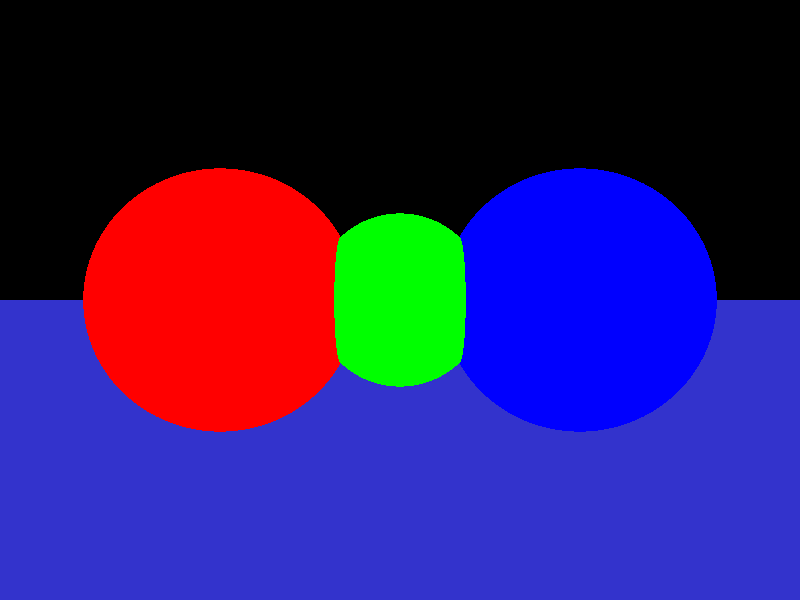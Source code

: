 //comment
camera {
    location  <0, 0, 14>
        up        <0,  1,  0>
        right     <1.33333, 0,  0>
        look_at   <0, 0, 0>
}


light_source {<-100, 100, 100> color rgb <1.5, 1.5, 1.5>}

sphere { <4, 0, 0>, 3
    pigment { color rgb <1.0, 0.0, 0.0, .4>}
    finish {ambient 0.2 diffuse 0.4 reflection 0.3 refraction 1.0 ior 1.33}
    translate <0, 0, 0>
}
sphere { <0, 0, 0>, 2
    pigment { color rgb <0.0, 1.0, 0.0, 0.5>}
    finish {ambient 0.2 diffuse 0.4 reflection 0.4 refraction 1.0 ior 1.66}
    translate <0, 0, 0>
}
sphere { <-4, 0, 0>, 3
    pigment { color rgb <0.0, 0.0, 1.0, 0.7>}
    finish {ambient 0.2 diffuse 0.4 reflection 0.2 refraction 1.0 ior 1.44}
    translate <0, 0, 0>
}

plane {<0, 1, 0>, -4
    pigment {color rgb <0.2, 0.2, 0.8>}
    finish {ambient 0.4 diffuse 0.8 reflection 0.8}
}

